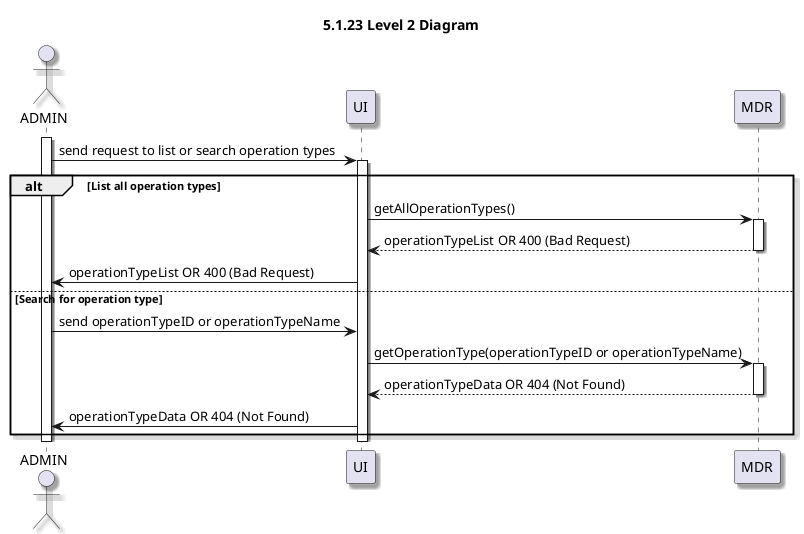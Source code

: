@startuml level_2
'https://plantuml.com/sequence-diagram
skinparam handwritten false
skinparam monochrome false
skinparam packageStyle rect
skinparam shadowing true

title 5.1.23 Level 2 Diagram

actor ADMIN as AD
activate AD
AD -> UI: send request to list or search operation types
activate UI

alt List all operation types
    UI -> MDR: getAllOperationTypes()
    activate MDR
    MDR --> UI: operationTypeList OR 400 (Bad Request)
    deactivate MDR
    UI -> AD: operationTypeList OR 400 (Bad Request)

else Search for operation type
    AD -> UI: send operationTypeID or operationTypeName
    UI -> MDR: getOperationType(operationTypeID or operationTypeName)
    activate MDR
    MDR --> UI: operationTypeData OR 404 (Not Found)
    deactivate MDR
    UI -> AD: operationTypeData OR 404 (Not Found)
end

deactivate UI
deactivate AD

@enduml
